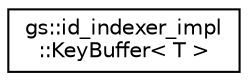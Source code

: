 digraph "Graphical Class Hierarchy"
{
 // LATEX_PDF_SIZE
  edge [fontname="Helvetica",fontsize="10",labelfontname="Helvetica",labelfontsize="10"];
  node [fontname="Helvetica",fontsize="10",shape=record];
  rankdir="LR";
  Node0 [label="gs::id_indexer_impl\l::KeyBuffer\< T \>",height=0.2,width=0.4,color="black", fillcolor="white", style="filled",URL="$structgs_1_1id__indexer__impl_1_1KeyBuffer.html",tooltip=" "];
}
